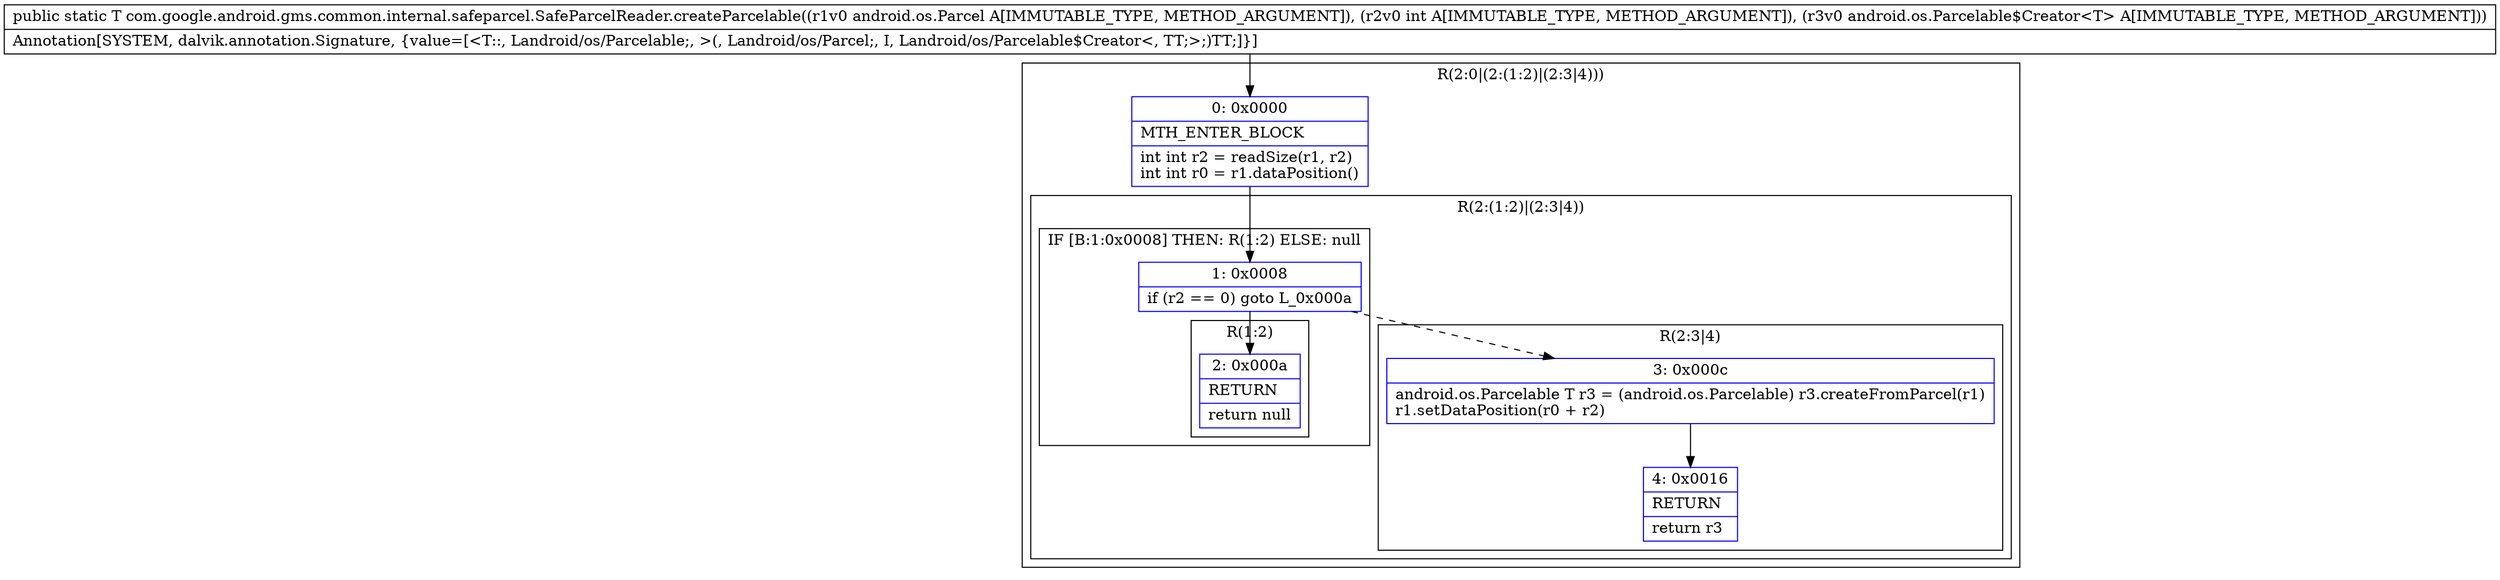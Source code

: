 digraph "CFG forcom.google.android.gms.common.internal.safeparcel.SafeParcelReader.createParcelable(Landroid\/os\/Parcel;ILandroid\/os\/Parcelable$Creator;)Landroid\/os\/Parcelable;" {
subgraph cluster_Region_1771566409 {
label = "R(2:0|(2:(1:2)|(2:3|4)))";
node [shape=record,color=blue];
Node_0 [shape=record,label="{0\:\ 0x0000|MTH_ENTER_BLOCK\l|int int r2 = readSize(r1, r2)\lint int r0 = r1.dataPosition()\l}"];
subgraph cluster_Region_1309508728 {
label = "R(2:(1:2)|(2:3|4))";
node [shape=record,color=blue];
subgraph cluster_IfRegion_1770015593 {
label = "IF [B:1:0x0008] THEN: R(1:2) ELSE: null";
node [shape=record,color=blue];
Node_1 [shape=record,label="{1\:\ 0x0008|if (r2 == 0) goto L_0x000a\l}"];
subgraph cluster_Region_2065726123 {
label = "R(1:2)";
node [shape=record,color=blue];
Node_2 [shape=record,label="{2\:\ 0x000a|RETURN\l|return null\l}"];
}
}
subgraph cluster_Region_956091052 {
label = "R(2:3|4)";
node [shape=record,color=blue];
Node_3 [shape=record,label="{3\:\ 0x000c|android.os.Parcelable T r3 = (android.os.Parcelable) r3.createFromParcel(r1)\lr1.setDataPosition(r0 + r2)\l}"];
Node_4 [shape=record,label="{4\:\ 0x0016|RETURN\l|return r3\l}"];
}
}
}
MethodNode[shape=record,label="{public static T com.google.android.gms.common.internal.safeparcel.SafeParcelReader.createParcelable((r1v0 android.os.Parcel A[IMMUTABLE_TYPE, METHOD_ARGUMENT]), (r2v0 int A[IMMUTABLE_TYPE, METHOD_ARGUMENT]), (r3v0 android.os.Parcelable$Creator\<T\> A[IMMUTABLE_TYPE, METHOD_ARGUMENT]))  | Annotation[SYSTEM, dalvik.annotation.Signature, \{value=[\<T::, Landroid\/os\/Parcelable;, \>(, Landroid\/os\/Parcel;, I, Landroid\/os\/Parcelable$Creator\<, TT;\>;)TT;]\}]\l}"];
MethodNode -> Node_0;
Node_0 -> Node_1;
Node_1 -> Node_2;
Node_1 -> Node_3[style=dashed];
Node_3 -> Node_4;
}


